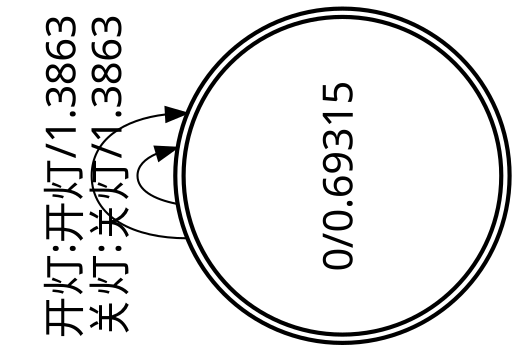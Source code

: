 digraph FST {
rankdir = LR;
size = "8.5,11";
label = "";
center = 1;
orientation = Landscape;
ranksep = "0.4";
nodesep = "0.25";
0 [label = "0/0.69315", shape = doublecircle, style = bold, fontname="simsun.ttc",fontsize = 20]
	0 -> 0 [label = "关灯:关灯/1.3863", fontname="simsun.ttc",fontsize = 20];
	0 -> 0 [label = "开灯:开灯/1.3863", fontname="simsun.ttc",fontsize = 20];
}
